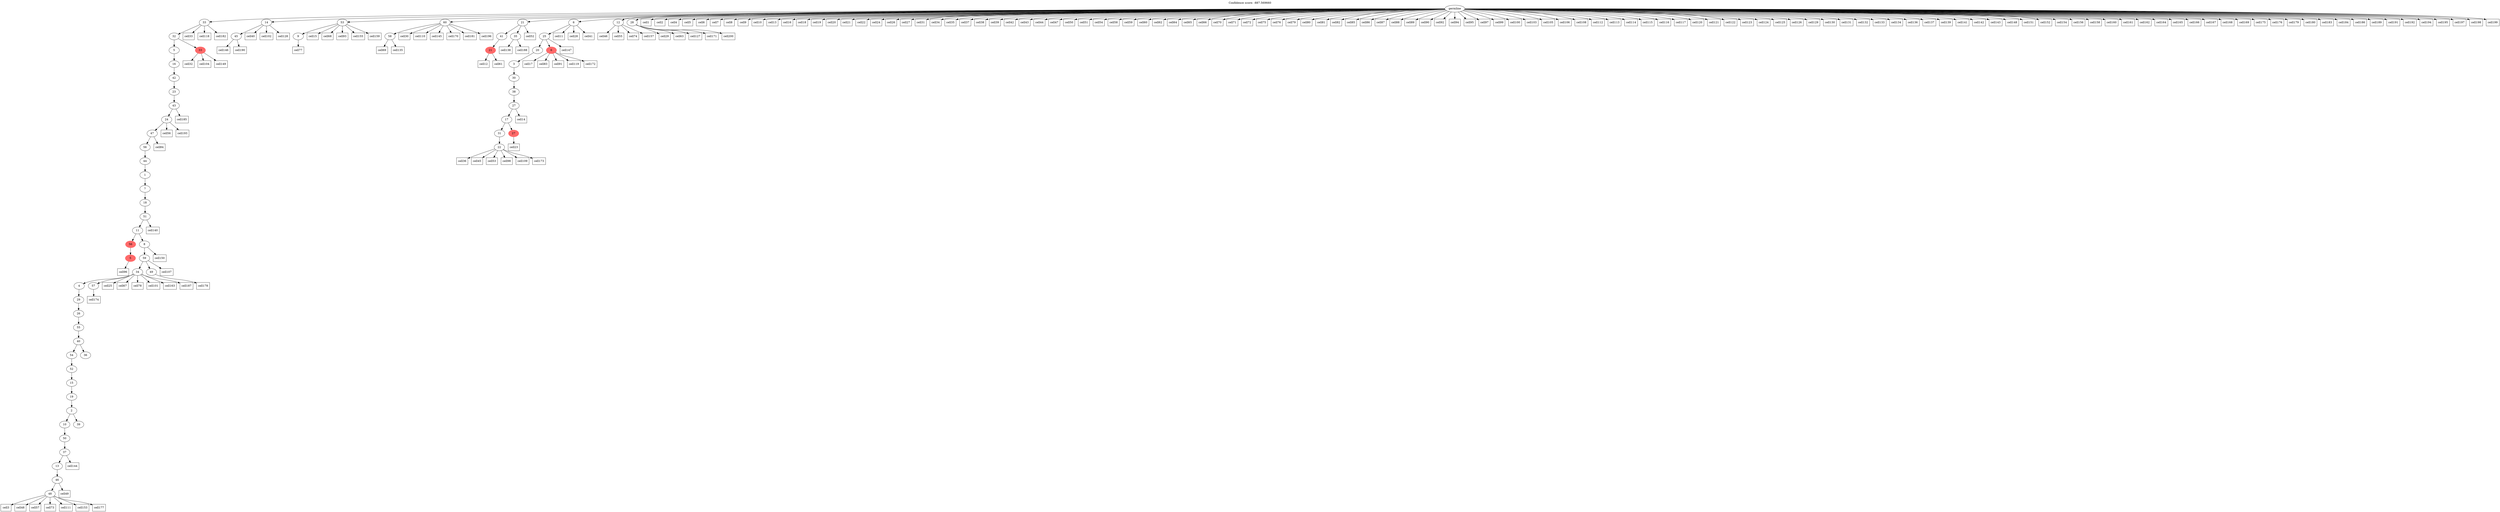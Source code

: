 digraph g {
	"65" -> "66";
	"66" [color=indianred1, style=filled, label="5"];
	"59" -> "60";
	"60" [label="48"];
	"58" -> "59";
	"59" [label="46"];
	"57" -> "58";
	"58" [label="13"];
	"56" -> "57";
	"57" [label="37"];
	"55" -> "56";
	"56" [label="50"];
	"54" -> "55";
	"55" [label="10"];
	"54" -> "61";
	"61" [label="39"];
	"53" -> "54";
	"54" [label="2"];
	"52" -> "53";
	"53" [label="19"];
	"51" -> "52";
	"52" [label="15"];
	"50" -> "51";
	"51" [label="52"];
	"49" -> "50";
	"50" [label="54"];
	"49" -> "62";
	"62" [label="36"];
	"48" -> "49";
	"49" [label="40"];
	"47" -> "48";
	"48" [label="55"];
	"46" -> "47";
	"47" [label="26"];
	"45" -> "46";
	"46" [label="29"];
	"44" -> "45";
	"45" [label="4"];
	"44" -> "63";
	"63" [label="57"];
	"43" -> "44";
	"44" [label="34"];
	"43" -> "64";
	"64" [label="49"];
	"42" -> "43";
	"43" [label="59"];
	"41" -> "42";
	"42" [label="8"];
	"41" -> "65";
	"65" [color=indianred1, style=filled, label="56"];
	"40" -> "41";
	"41" [label="11"];
	"39" -> "40";
	"40" [label="51"];
	"38" -> "39";
	"39" [label="18"];
	"37" -> "38";
	"38" [label="7"];
	"36" -> "37";
	"37" [label="1"];
	"35" -> "36";
	"36" [label="44"];
	"34" -> "35";
	"35" [label="56"];
	"33" -> "34";
	"34" [label="47"];
	"32" -> "33";
	"33" [label="24"];
	"31" -> "32";
	"32" [label="43"];
	"30" -> "31";
	"31" [label="23"];
	"29" -> "30";
	"30" [label="42"];
	"28" -> "29";
	"29" [label="16"];
	"26" -> "27";
	"27" [color=indianred1, style=filled, label="33"];
	"26" -> "28";
	"28" [label="5"];
	"25" -> "26";
	"26" [label="32"];
	"23" -> "24";
	"24" [label="45"];
	"19" -> "20";
	"20" [label="9"];
	"17" -> "18";
	"18" [label="58"];
	"15" -> "16";
	"16" [color=indianred1, style=filled, label="21"];
	"13" -> "14";
	"14" [label="35"];
	"13" -> "15";
	"15" [label="41"];
	"9" -> "10";
	"10" [label="22"];
	"8" -> "9";
	"9" [label="31"];
	"8" -> "11";
	"11" [color=indianred1, style=filled, label="27"];
	"7" -> "8";
	"8" [label="17"];
	"6" -> "7";
	"7" [label="27"];
	"5" -> "6";
	"6" [label="38"];
	"4" -> "5";
	"5" [label="30"];
	"3" -> "4";
	"4" [label="3"];
	"2" -> "3";
	"3" [label="20"];
	"2" -> "12";
	"12" [color=indianred1, style=filled, label="6"];
	"1" -> "2";
	"2" [label="25"];
	"0" -> "1";
	"1" [label="6"];
	"0" -> "13";
	"13" [label="21"];
	"0" -> "17";
	"17" [label="60"];
	"0" -> "19";
	"19" [label="53"];
	"0" -> "21";
	"21" [label="12"];
	"0" -> "22";
	"22" [label="28"];
	"0" -> "23";
	"23" [label="14"];
	"0" -> "25";
	"25" [label="33"];
	"0" [label="germline"];
	"0" -> "cell1";
	"cell1" [shape=box];
	"0" -> "cell2";
	"cell2" [shape=box];
	"60" -> "cell3";
	"cell3" [shape=box];
	"0" -> "cell4";
	"cell4" [shape=box];
	"0" -> "cell5";
	"cell5" [shape=box];
	"0" -> "cell6";
	"cell6" [shape=box];
	"0" -> "cell7";
	"cell7" [shape=box];
	"0" -> "cell8";
	"cell8" [shape=box];
	"0" -> "cell9";
	"cell9" [shape=box];
	"0" -> "cell10";
	"cell10" [shape=box];
	"1" -> "cell11";
	"cell11" [shape=box];
	"16" -> "cell12";
	"cell12" [shape=box];
	"0" -> "cell13";
	"cell13" [shape=box];
	"7" -> "cell14";
	"cell14" [shape=box];
	"19" -> "cell15";
	"cell15" [shape=box];
	"0" -> "cell16";
	"cell16" [shape=box];
	"12" -> "cell17";
	"cell17" [shape=box];
	"0" -> "cell18";
	"cell18" [shape=box];
	"0" -> "cell19";
	"cell19" [shape=box];
	"0" -> "cell20";
	"cell20" [shape=box];
	"0" -> "cell21";
	"cell21" [shape=box];
	"0" -> "cell22";
	"cell22" [shape=box];
	"11" -> "cell23";
	"cell23" [shape=box];
	"0" -> "cell24";
	"cell24" [shape=box];
	"44" -> "cell25";
	"cell25" [shape=box];
	"0" -> "cell26";
	"cell26" [shape=box];
	"0" -> "cell27";
	"cell27" [shape=box];
	"1" -> "cell28";
	"cell28" [shape=box];
	"22" -> "cell29";
	"cell29" [shape=box];
	"17" -> "cell30";
	"cell30" [shape=box];
	"0" -> "cell31";
	"cell31" [shape=box];
	"27" -> "cell32";
	"cell32" [shape=box];
	"25" -> "cell33";
	"cell33" [shape=box];
	"0" -> "cell34";
	"cell34" [shape=box];
	"0" -> "cell35";
	"cell35" [shape=box];
	"10" -> "cell36";
	"cell36" [shape=box];
	"0" -> "cell37";
	"cell37" [shape=box];
	"0" -> "cell38";
	"cell38" [shape=box];
	"0" -> "cell39";
	"cell39" [shape=box];
	"23" -> "cell40";
	"cell40" [shape=box];
	"1" -> "cell41";
	"cell41" [shape=box];
	"0" -> "cell42";
	"cell42" [shape=box];
	"0" -> "cell43";
	"cell43" [shape=box];
	"0" -> "cell44";
	"cell44" [shape=box];
	"10" -> "cell45";
	"cell45" [shape=box];
	"21" -> "cell46";
	"cell46" [shape=box];
	"0" -> "cell47";
	"cell47" [shape=box];
	"60" -> "cell48";
	"cell48" [shape=box];
	"59" -> "cell49";
	"cell49" [shape=box];
	"0" -> "cell50";
	"cell50" [shape=box];
	"0" -> "cell51";
	"cell51" [shape=box];
	"13" -> "cell52";
	"cell52" [shape=box];
	"10" -> "cell53";
	"cell53" [shape=box];
	"0" -> "cell54";
	"cell54" [shape=box];
	"21" -> "cell55";
	"cell55" [shape=box];
	"33" -> "cell56";
	"cell56" [shape=box];
	"60" -> "cell57";
	"cell57" [shape=box];
	"0" -> "cell58";
	"cell58" [shape=box];
	"0" -> "cell59";
	"cell59" [shape=box];
	"0" -> "cell60";
	"cell60" [shape=box];
	"16" -> "cell61";
	"cell61" [shape=box];
	"0" -> "cell62";
	"cell62" [shape=box];
	"22" -> "cell63";
	"cell63" [shape=box];
	"0" -> "cell64";
	"cell64" [shape=box];
	"0" -> "cell65";
	"cell65" [shape=box];
	"0" -> "cell66";
	"cell66" [shape=box];
	"44" -> "cell67";
	"cell67" [shape=box];
	"19" -> "cell68";
	"cell68" [shape=box];
	"18" -> "cell69";
	"cell69" [shape=box];
	"0" -> "cell70";
	"cell70" [shape=box];
	"0" -> "cell71";
	"cell71" [shape=box];
	"0" -> "cell72";
	"cell72" [shape=box];
	"60" -> "cell73";
	"cell73" [shape=box];
	"21" -> "cell74";
	"cell74" [shape=box];
	"0" -> "cell75";
	"cell75" [shape=box];
	"0" -> "cell76";
	"cell76" [shape=box];
	"20" -> "cell77";
	"cell77" [shape=box];
	"44" -> "cell78";
	"cell78" [shape=box];
	"0" -> "cell79";
	"cell79" [shape=box];
	"0" -> "cell80";
	"cell80" [shape=box];
	"0" -> "cell81";
	"cell81" [shape=box];
	"0" -> "cell82";
	"cell82" [shape=box];
	"12" -> "cell83";
	"cell83" [shape=box];
	"34" -> "cell84";
	"cell84" [shape=box];
	"0" -> "cell85";
	"cell85" [shape=box];
	"0" -> "cell86";
	"cell86" [shape=box];
	"0" -> "cell87";
	"cell87" [shape=box];
	"0" -> "cell88";
	"cell88" [shape=box];
	"0" -> "cell89";
	"cell89" [shape=box];
	"0" -> "cell90";
	"cell90" [shape=box];
	"12" -> "cell91";
	"cell91" [shape=box];
	"0" -> "cell92";
	"cell92" [shape=box];
	"19" -> "cell93";
	"cell93" [shape=box];
	"0" -> "cell94";
	"cell94" [shape=box];
	"0" -> "cell95";
	"cell95" [shape=box];
	"66" -> "cell96";
	"cell96" [shape=box];
	"0" -> "cell97";
	"cell97" [shape=box];
	"10" -> "cell98";
	"cell98" [shape=box];
	"0" -> "cell99";
	"cell99" [shape=box];
	"0" -> "cell100";
	"cell100" [shape=box];
	"44" -> "cell101";
	"cell101" [shape=box];
	"23" -> "cell102";
	"cell102" [shape=box];
	"0" -> "cell103";
	"cell103" [shape=box];
	"27" -> "cell104";
	"cell104" [shape=box];
	"0" -> "cell105";
	"cell105" [shape=box];
	"0" -> "cell106";
	"cell106" [shape=box];
	"43" -> "cell107";
	"cell107" [shape=box];
	"0" -> "cell108";
	"cell108" [shape=box];
	"10" -> "cell109";
	"cell109" [shape=box];
	"17" -> "cell110";
	"cell110" [shape=box];
	"60" -> "cell111";
	"cell111" [shape=box];
	"0" -> "cell112";
	"cell112" [shape=box];
	"0" -> "cell113";
	"cell113" [shape=box];
	"0" -> "cell114";
	"cell114" [shape=box];
	"0" -> "cell115";
	"cell115" [shape=box];
	"0" -> "cell116";
	"cell116" [shape=box];
	"0" -> "cell117";
	"cell117" [shape=box];
	"25" -> "cell118";
	"cell118" [shape=box];
	"12" -> "cell119";
	"cell119" [shape=box];
	"0" -> "cell120";
	"cell120" [shape=box];
	"0" -> "cell121";
	"cell121" [shape=box];
	"0" -> "cell122";
	"cell122" [shape=box];
	"0" -> "cell123";
	"cell123" [shape=box];
	"0" -> "cell124";
	"cell124" [shape=box];
	"0" -> "cell125";
	"cell125" [shape=box];
	"0" -> "cell126";
	"cell126" [shape=box];
	"22" -> "cell127";
	"cell127" [shape=box];
	"23" -> "cell128";
	"cell128" [shape=box];
	"0" -> "cell129";
	"cell129" [shape=box];
	"0" -> "cell130";
	"cell130" [shape=box];
	"0" -> "cell131";
	"cell131" [shape=box];
	"0" -> "cell132";
	"cell132" [shape=box];
	"0" -> "cell133";
	"cell133" [shape=box];
	"0" -> "cell134";
	"cell134" [shape=box];
	"18" -> "cell135";
	"cell135" [shape=box];
	"0" -> "cell136";
	"cell136" [shape=box];
	"0" -> "cell137";
	"cell137" [shape=box];
	"14" -> "cell138";
	"cell138" [shape=box];
	"0" -> "cell139";
	"cell139" [shape=box];
	"40" -> "cell140";
	"cell140" [shape=box];
	"0" -> "cell141";
	"cell141" [shape=box];
	"0" -> "cell142";
	"cell142" [shape=box];
	"0" -> "cell143";
	"cell143" [shape=box];
	"57" -> "cell144";
	"cell144" [shape=box];
	"17" -> "cell145";
	"cell145" [shape=box];
	"24" -> "cell146";
	"cell146" [shape=box];
	"2" -> "cell147";
	"cell147" [shape=box];
	"0" -> "cell148";
	"cell148" [shape=box];
	"27" -> "cell149";
	"cell149" [shape=box];
	"42" -> "cell150";
	"cell150" [shape=box];
	"0" -> "cell151";
	"cell151" [shape=box];
	"0" -> "cell152";
	"cell152" [shape=box];
	"60" -> "cell153";
	"cell153" [shape=box];
	"0" -> "cell154";
	"cell154" [shape=box];
	"19" -> "cell155";
	"cell155" [shape=box];
	"0" -> "cell156";
	"cell156" [shape=box];
	"21" -> "cell157";
	"cell157" [shape=box];
	"0" -> "cell158";
	"cell158" [shape=box];
	"19" -> "cell159";
	"cell159" [shape=box];
	"0" -> "cell160";
	"cell160" [shape=box];
	"0" -> "cell161";
	"cell161" [shape=box];
	"0" -> "cell162";
	"cell162" [shape=box];
	"44" -> "cell163";
	"cell163" [shape=box];
	"0" -> "cell164";
	"cell164" [shape=box];
	"0" -> "cell165";
	"cell165" [shape=box];
	"0" -> "cell166";
	"cell166" [shape=box];
	"0" -> "cell167";
	"cell167" [shape=box];
	"0" -> "cell168";
	"cell168" [shape=box];
	"0" -> "cell169";
	"cell169" [shape=box];
	"17" -> "cell170";
	"cell170" [shape=box];
	"22" -> "cell171";
	"cell171" [shape=box];
	"12" -> "cell172";
	"cell172" [shape=box];
	"10" -> "cell173";
	"cell173" [shape=box];
	"63" -> "cell174";
	"cell174" [shape=box];
	"0" -> "cell175";
	"cell175" [shape=box];
	"0" -> "cell176";
	"cell176" [shape=box];
	"60" -> "cell177";
	"cell177" [shape=box];
	"64" -> "cell178";
	"cell178" [shape=box];
	"0" -> "cell179";
	"cell179" [shape=box];
	"0" -> "cell180";
	"cell180" [shape=box];
	"17" -> "cell181";
	"cell181" [shape=box];
	"25" -> "cell182";
	"cell182" [shape=box];
	"0" -> "cell183";
	"cell183" [shape=box];
	"0" -> "cell184";
	"cell184" [shape=box];
	"32" -> "cell185";
	"cell185" [shape=box];
	"0" -> "cell186";
	"cell186" [shape=box];
	"44" -> "cell187";
	"cell187" [shape=box];
	"14" -> "cell188";
	"cell188" [shape=box];
	"0" -> "cell189";
	"cell189" [shape=box];
	"24" -> "cell190";
	"cell190" [shape=box];
	"0" -> "cell191";
	"cell191" [shape=box];
	"0" -> "cell192";
	"cell192" [shape=box];
	"33" -> "cell193";
	"cell193" [shape=box];
	"0" -> "cell194";
	"cell194" [shape=box];
	"0" -> "cell195";
	"cell195" [shape=box];
	"17" -> "cell196";
	"cell196" [shape=box];
	"0" -> "cell197";
	"cell197" [shape=box];
	"0" -> "cell198";
	"cell198" [shape=box];
	"0" -> "cell199";
	"cell199" [shape=box];
	"22" -> "cell200";
	"cell200" [shape=box];
	labelloc="t";
	label="Confidence score: -887.569660";
}
